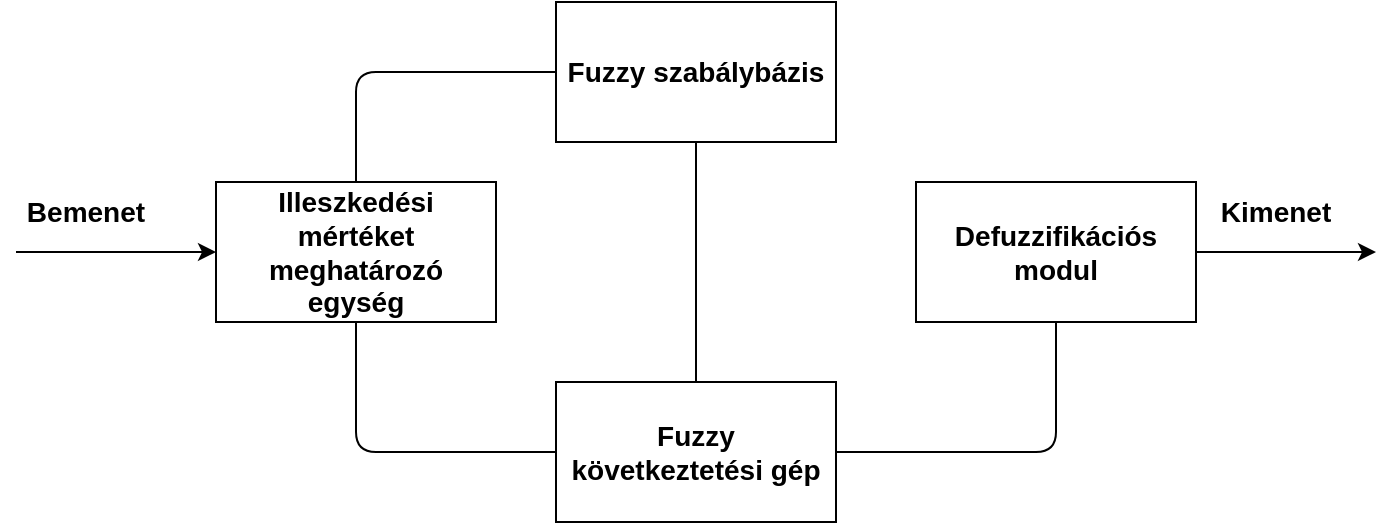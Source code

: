 <mxfile version="14.6.5" type="github">
  <diagram id="AnJYtI_F32tzHtLEM5rv" name="Page-1">
    <mxGraphModel dx="1038" dy="547" grid="1" gridSize="10" guides="1" tooltips="1" connect="1" arrows="1" fold="1" page="1" pageScale="1" pageWidth="827" pageHeight="1169" math="0" shadow="0">
      <root>
        <mxCell id="0" />
        <mxCell id="1" parent="0" />
        <mxCell id="27Y_XzZoTkkW-IObRv7I-1" value="&lt;b&gt;&lt;font style=&quot;font-size: 14px&quot;&gt;Illeszkedési mértéket meghatározó egység&lt;/font&gt;&lt;/b&gt;" style="rounded=0;whiteSpace=wrap;html=1;" vertex="1" parent="1">
          <mxGeometry x="150" y="180" width="140" height="70" as="geometry" />
        </mxCell>
        <mxCell id="27Y_XzZoTkkW-IObRv7I-3" value="&lt;b&gt;&lt;font style=&quot;font-size: 14px&quot;&gt;Fuzzy következtetési gép&lt;br&gt;&lt;/font&gt;&lt;/b&gt;" style="rounded=0;whiteSpace=wrap;html=1;" vertex="1" parent="1">
          <mxGeometry x="320" y="280" width="140" height="70" as="geometry" />
        </mxCell>
        <mxCell id="27Y_XzZoTkkW-IObRv7I-4" value="&lt;b&gt;&lt;font style=&quot;font-size: 14px&quot;&gt;Defuzzifikációs modul&lt;/font&gt;&lt;/b&gt;" style="rounded=0;whiteSpace=wrap;html=1;" vertex="1" parent="1">
          <mxGeometry x="500" y="180" width="140" height="70" as="geometry" />
        </mxCell>
        <mxCell id="27Y_XzZoTkkW-IObRv7I-5" value="&lt;b&gt;&lt;font style=&quot;font-size: 14px&quot;&gt;Fuzzy szabálybázis&lt;/font&gt;&lt;/b&gt;" style="rounded=0;whiteSpace=wrap;html=1;" vertex="1" parent="1">
          <mxGeometry x="320" y="90" width="140" height="70" as="geometry" />
        </mxCell>
        <mxCell id="27Y_XzZoTkkW-IObRv7I-6" value="" style="endArrow=none;html=1;exitX=0;exitY=0.5;exitDx=0;exitDy=0;entryX=0.5;entryY=0;entryDx=0;entryDy=0;" edge="1" parent="1" source="27Y_XzZoTkkW-IObRv7I-5" target="27Y_XzZoTkkW-IObRv7I-1">
          <mxGeometry width="50" height="50" relative="1" as="geometry">
            <mxPoint x="390" y="310" as="sourcePoint" />
            <mxPoint x="440" y="260" as="targetPoint" />
            <Array as="points">
              <mxPoint x="220" y="125" />
            </Array>
          </mxGeometry>
        </mxCell>
        <mxCell id="27Y_XzZoTkkW-IObRv7I-7" value="" style="endArrow=none;html=1;exitX=0.5;exitY=0;exitDx=0;exitDy=0;" edge="1" parent="1" source="27Y_XzZoTkkW-IObRv7I-3" target="27Y_XzZoTkkW-IObRv7I-5">
          <mxGeometry width="50" height="50" relative="1" as="geometry">
            <mxPoint x="390" y="310" as="sourcePoint" />
            <mxPoint x="440" y="260" as="targetPoint" />
          </mxGeometry>
        </mxCell>
        <mxCell id="27Y_XzZoTkkW-IObRv7I-8" value="" style="endArrow=none;html=1;exitX=1;exitY=0.5;exitDx=0;exitDy=0;entryX=0.5;entryY=1;entryDx=0;entryDy=0;" edge="1" parent="1" source="27Y_XzZoTkkW-IObRv7I-3" target="27Y_XzZoTkkW-IObRv7I-4">
          <mxGeometry width="50" height="50" relative="1" as="geometry">
            <mxPoint x="390" y="310" as="sourcePoint" />
            <mxPoint x="440" y="260" as="targetPoint" />
            <Array as="points">
              <mxPoint x="570" y="315" />
            </Array>
          </mxGeometry>
        </mxCell>
        <mxCell id="27Y_XzZoTkkW-IObRv7I-9" value="" style="endArrow=none;html=1;exitX=0.5;exitY=1;exitDx=0;exitDy=0;entryX=0;entryY=0.5;entryDx=0;entryDy=0;" edge="1" parent="1" source="27Y_XzZoTkkW-IObRv7I-1" target="27Y_XzZoTkkW-IObRv7I-3">
          <mxGeometry width="50" height="50" relative="1" as="geometry">
            <mxPoint x="390" y="310" as="sourcePoint" />
            <mxPoint x="440" y="260" as="targetPoint" />
            <Array as="points">
              <mxPoint x="220" y="315" />
            </Array>
          </mxGeometry>
        </mxCell>
        <mxCell id="27Y_XzZoTkkW-IObRv7I-10" value="" style="endArrow=classic;html=1;exitX=1;exitY=0.5;exitDx=0;exitDy=0;" edge="1" parent="1" source="27Y_XzZoTkkW-IObRv7I-4">
          <mxGeometry width="50" height="50" relative="1" as="geometry">
            <mxPoint x="390" y="310" as="sourcePoint" />
            <mxPoint x="730" y="215" as="targetPoint" />
          </mxGeometry>
        </mxCell>
        <mxCell id="27Y_XzZoTkkW-IObRv7I-11" value="" style="endArrow=classic;html=1;entryX=0;entryY=0.5;entryDx=0;entryDy=0;" edge="1" parent="1" target="27Y_XzZoTkkW-IObRv7I-1">
          <mxGeometry width="50" height="50" relative="1" as="geometry">
            <mxPoint x="50" y="215" as="sourcePoint" />
            <mxPoint x="440" y="260" as="targetPoint" />
          </mxGeometry>
        </mxCell>
        <mxCell id="27Y_XzZoTkkW-IObRv7I-12" value="&lt;b&gt;&lt;font style=&quot;font-size: 14px&quot;&gt;Bemenet&lt;/font&gt;&lt;/b&gt;" style="text;html=1;strokeColor=none;fillColor=none;align=center;verticalAlign=middle;whiteSpace=wrap;rounded=0;" vertex="1" parent="1">
          <mxGeometry x="50" y="180" width="70" height="30" as="geometry" />
        </mxCell>
        <mxCell id="27Y_XzZoTkkW-IObRv7I-13" value="&lt;font style=&quot;font-size: 14px&quot;&gt;&lt;b&gt;Kimenet&lt;/b&gt;&lt;/font&gt;" style="text;html=1;strokeColor=none;fillColor=none;align=center;verticalAlign=middle;whiteSpace=wrap;rounded=0;" vertex="1" parent="1">
          <mxGeometry x="640" y="180" width="80" height="30" as="geometry" />
        </mxCell>
      </root>
    </mxGraphModel>
  </diagram>
</mxfile>
